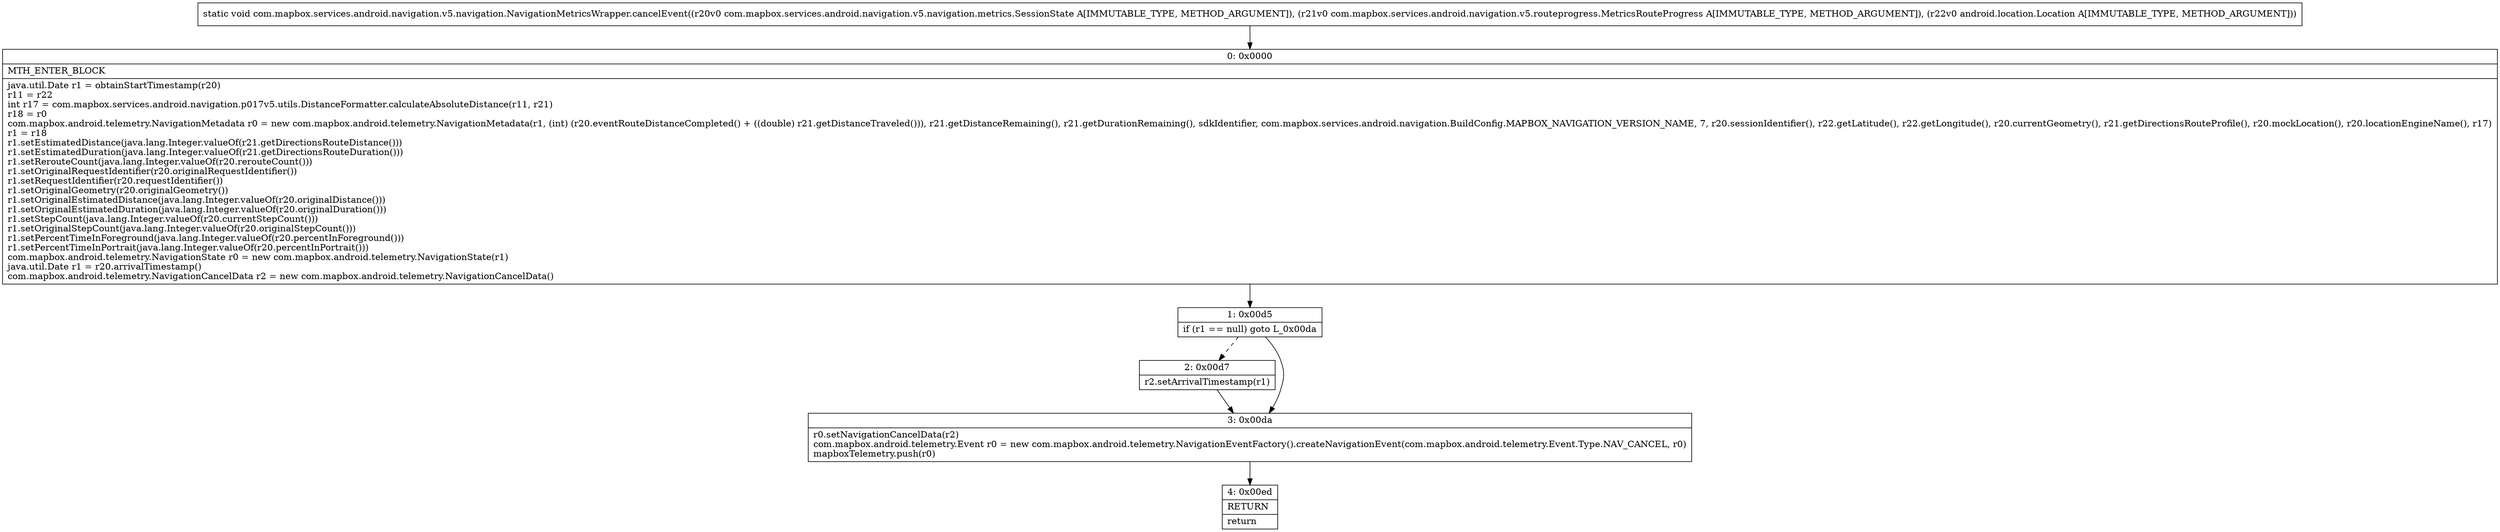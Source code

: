 digraph "CFG forcom.mapbox.services.android.navigation.v5.navigation.NavigationMetricsWrapper.cancelEvent(Lcom\/mapbox\/services\/android\/navigation\/v5\/navigation\/metrics\/SessionState;Lcom\/mapbox\/services\/android\/navigation\/v5\/routeprogress\/MetricsRouteProgress;Landroid\/location\/Location;)V" {
Node_0 [shape=record,label="{0\:\ 0x0000|MTH_ENTER_BLOCK\l|java.util.Date r1 = obtainStartTimestamp(r20)\lr11 = r22\lint r17 = com.mapbox.services.android.navigation.p017v5.utils.DistanceFormatter.calculateAbsoluteDistance(r11, r21)\lr18 = r0\lcom.mapbox.android.telemetry.NavigationMetadata r0 = new com.mapbox.android.telemetry.NavigationMetadata(r1, (int) (r20.eventRouteDistanceCompleted() + ((double) r21.getDistanceTraveled())), r21.getDistanceRemaining(), r21.getDurationRemaining(), sdkIdentifier, com.mapbox.services.android.navigation.BuildConfig.MAPBOX_NAVIGATION_VERSION_NAME, 7, r20.sessionIdentifier(), r22.getLatitude(), r22.getLongitude(), r20.currentGeometry(), r21.getDirectionsRouteProfile(), r20.mockLocation(), r20.locationEngineName(), r17)\lr1 = r18\lr1.setEstimatedDistance(java.lang.Integer.valueOf(r21.getDirectionsRouteDistance()))\lr1.setEstimatedDuration(java.lang.Integer.valueOf(r21.getDirectionsRouteDuration()))\lr1.setRerouteCount(java.lang.Integer.valueOf(r20.rerouteCount()))\lr1.setOriginalRequestIdentifier(r20.originalRequestIdentifier())\lr1.setRequestIdentifier(r20.requestIdentifier())\lr1.setOriginalGeometry(r20.originalGeometry())\lr1.setOriginalEstimatedDistance(java.lang.Integer.valueOf(r20.originalDistance()))\lr1.setOriginalEstimatedDuration(java.lang.Integer.valueOf(r20.originalDuration()))\lr1.setStepCount(java.lang.Integer.valueOf(r20.currentStepCount()))\lr1.setOriginalStepCount(java.lang.Integer.valueOf(r20.originalStepCount()))\lr1.setPercentTimeInForeground(java.lang.Integer.valueOf(r20.percentInForeground()))\lr1.setPercentTimeInPortrait(java.lang.Integer.valueOf(r20.percentInPortrait()))\lcom.mapbox.android.telemetry.NavigationState r0 = new com.mapbox.android.telemetry.NavigationState(r1)\ljava.util.Date r1 = r20.arrivalTimestamp()\lcom.mapbox.android.telemetry.NavigationCancelData r2 = new com.mapbox.android.telemetry.NavigationCancelData()\l}"];
Node_1 [shape=record,label="{1\:\ 0x00d5|if (r1 == null) goto L_0x00da\l}"];
Node_2 [shape=record,label="{2\:\ 0x00d7|r2.setArrivalTimestamp(r1)\l}"];
Node_3 [shape=record,label="{3\:\ 0x00da|r0.setNavigationCancelData(r2)\lcom.mapbox.android.telemetry.Event r0 = new com.mapbox.android.telemetry.NavigationEventFactory().createNavigationEvent(com.mapbox.android.telemetry.Event.Type.NAV_CANCEL, r0)\lmapboxTelemetry.push(r0)\l}"];
Node_4 [shape=record,label="{4\:\ 0x00ed|RETURN\l|return\l}"];
MethodNode[shape=record,label="{static void com.mapbox.services.android.navigation.v5.navigation.NavigationMetricsWrapper.cancelEvent((r20v0 com.mapbox.services.android.navigation.v5.navigation.metrics.SessionState A[IMMUTABLE_TYPE, METHOD_ARGUMENT]), (r21v0 com.mapbox.services.android.navigation.v5.routeprogress.MetricsRouteProgress A[IMMUTABLE_TYPE, METHOD_ARGUMENT]), (r22v0 android.location.Location A[IMMUTABLE_TYPE, METHOD_ARGUMENT])) }"];
MethodNode -> Node_0;
Node_0 -> Node_1;
Node_1 -> Node_2[style=dashed];
Node_1 -> Node_3;
Node_2 -> Node_3;
Node_3 -> Node_4;
}

